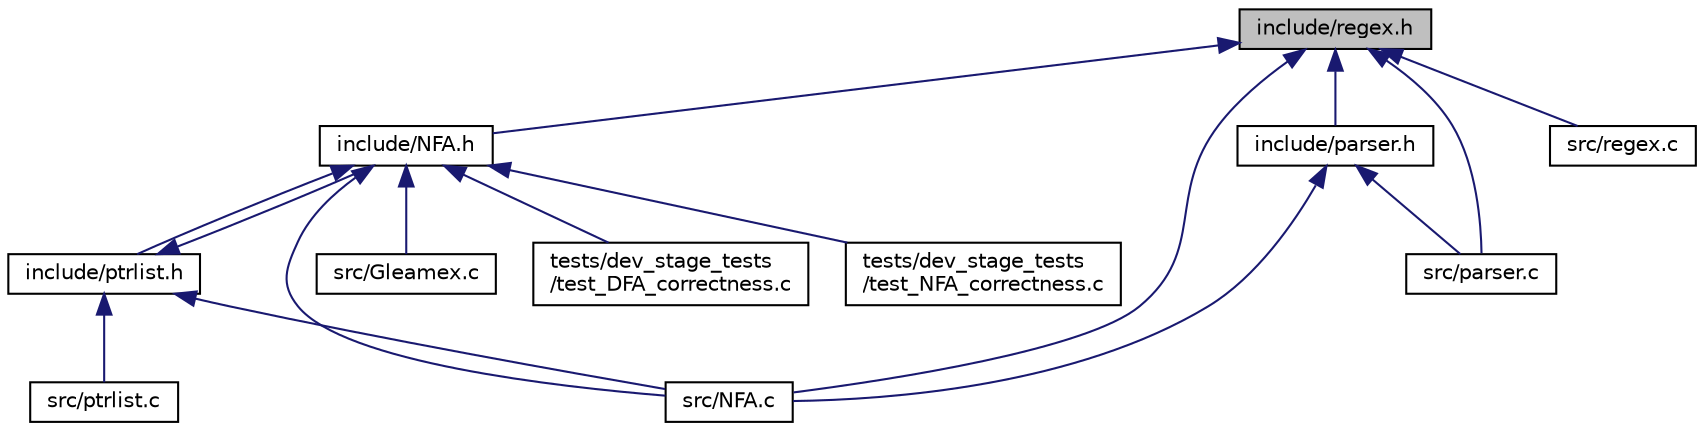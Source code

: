 digraph "include/regex.h"
{
 // LATEX_PDF_SIZE
  edge [fontname="Helvetica",fontsize="10",labelfontname="Helvetica",labelfontsize="10"];
  node [fontname="Helvetica",fontsize="10",shape=record];
  Node1 [label="include/regex.h",height=0.2,width=0.4,color="black", fillcolor="grey75", style="filled", fontcolor="black",tooltip="Fornece as funções para a struct Regex que valida uma regex dada."];
  Node1 -> Node2 [dir="back",color="midnightblue",fontsize="10",style="solid",fontname="Helvetica"];
  Node2 [label="include/NFA.h",height=0.2,width=0.4,color="black", fillcolor="white", style="filled",URL="$NFA_8h.html",tooltip="Fornece as funções da NFA e da DFA A NFA (nondeterministic finite automata) e a DFA (deterministic fi..."];
  Node2 -> Node3 [dir="back",color="midnightblue",fontsize="10",style="solid",fontname="Helvetica"];
  Node3 [label="include/ptrlist.h",height=0.2,width=0.4,color="black", fillcolor="white", style="filled",URL="$ptrlist_8h.html",tooltip="Fornece funções para o pointerlist (Ptrlist) que é uma lista de ponteiros de estados da NFA."];
  Node3 -> Node2 [dir="back",color="midnightblue",fontsize="10",style="solid",fontname="Helvetica"];
  Node3 -> Node4 [dir="back",color="midnightblue",fontsize="10",style="solid",fontname="Helvetica"];
  Node4 [label="src/NFA.c",height=0.2,width=0.4,color="black", fillcolor="white", style="filled",URL="$NFA_8c_source.html",tooltip=" "];
  Node3 -> Node5 [dir="back",color="midnightblue",fontsize="10",style="solid",fontname="Helvetica"];
  Node5 [label="src/ptrlist.c",height=0.2,width=0.4,color="black", fillcolor="white", style="filled",URL="$ptrlist_8c_source.html",tooltip=" "];
  Node2 -> Node6 [dir="back",color="midnightblue",fontsize="10",style="solid",fontname="Helvetica"];
  Node6 [label="src/Gleamex.c",height=0.2,width=0.4,color="black", fillcolor="white", style="filled",URL="$Gleamex_8c_source.html",tooltip=" "];
  Node2 -> Node4 [dir="back",color="midnightblue",fontsize="10",style="solid",fontname="Helvetica"];
  Node2 -> Node7 [dir="back",color="midnightblue",fontsize="10",style="solid",fontname="Helvetica"];
  Node7 [label="tests/dev_stage_tests\l/test_DFA_correctness.c",height=0.2,width=0.4,color="black", fillcolor="white", style="filled",URL="$test__DFA__correctness_8c_source.html",tooltip=" "];
  Node2 -> Node8 [dir="back",color="midnightblue",fontsize="10",style="solid",fontname="Helvetica"];
  Node8 [label="tests/dev_stage_tests\l/test_NFA_correctness.c",height=0.2,width=0.4,color="black", fillcolor="white", style="filled",URL="$test__NFA__correctness_8c_source.html",tooltip=" "];
  Node1 -> Node9 [dir="back",color="midnightblue",fontsize="10",style="solid",fontname="Helvetica"];
  Node9 [label="include/parser.h",height=0.2,width=0.4,color="black", fillcolor="white", style="filled",URL="$parser_8h.html",tooltip=" "];
  Node9 -> Node4 [dir="back",color="midnightblue",fontsize="10",style="solid",fontname="Helvetica"];
  Node9 -> Node10 [dir="back",color="midnightblue",fontsize="10",style="solid",fontname="Helvetica"];
  Node10 [label="src/parser.c",height=0.2,width=0.4,color="black", fillcolor="white", style="filled",URL="$parser_8c_source.html",tooltip=" "];
  Node1 -> Node4 [dir="back",color="midnightblue",fontsize="10",style="solid",fontname="Helvetica"];
  Node1 -> Node10 [dir="back",color="midnightblue",fontsize="10",style="solid",fontname="Helvetica"];
  Node1 -> Node11 [dir="back",color="midnightblue",fontsize="10",style="solid",fontname="Helvetica"];
  Node11 [label="src/regex.c",height=0.2,width=0.4,color="black", fillcolor="white", style="filled",URL="$regex_8c_source.html",tooltip=" "];
}

